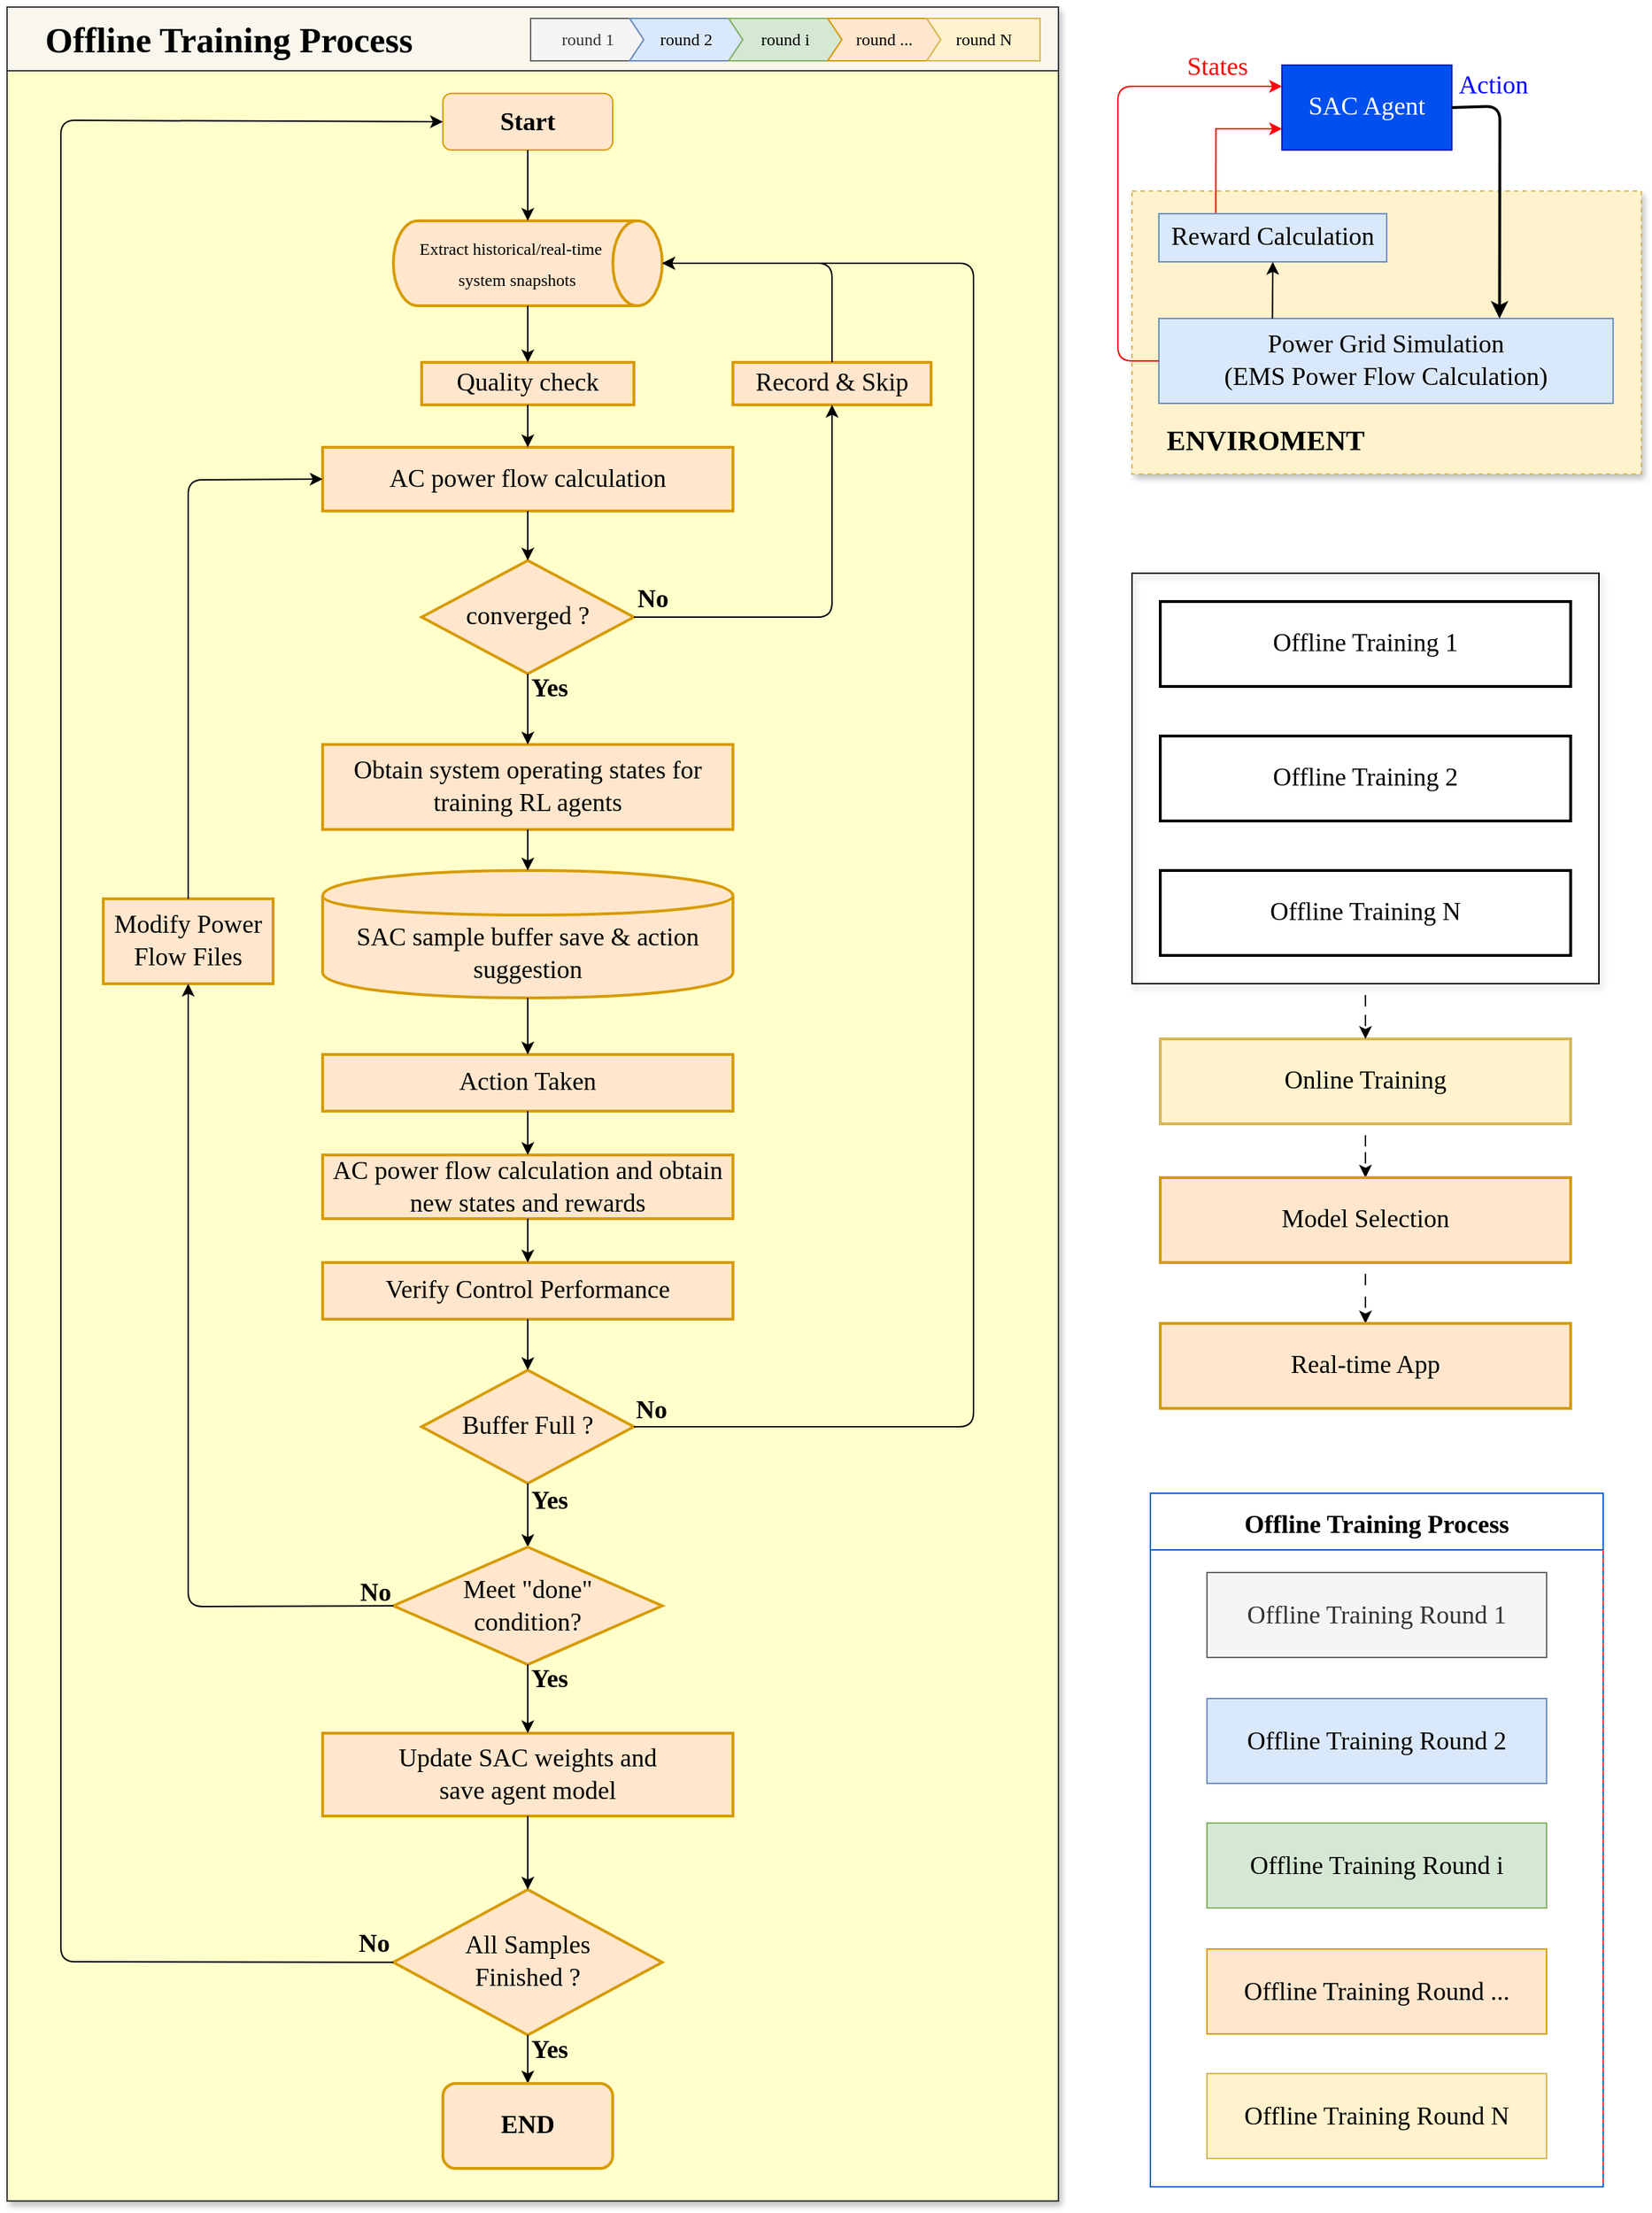 <mxfile version="15.1.3" type="device"><diagram id="C5RBs43oDa-KdzZeNtuy" name="Page-1"><mxGraphModel dx="3800" dy="2184" grid="1" gridSize="10" guides="1" tooltips="1" connect="1" arrows="1" fold="1" page="1" pageScale="1" pageWidth="1169" pageHeight="1654" math="1" shadow="0"><root><mxCell id="WIyWlLk6GJQsqaUBKTNV-0"/><mxCell id="2pAUK-kXgOUG6nkzIGBS-62" value="Process" style="" parent="WIyWlLk6GJQsqaUBKTNV-0"/><mxCell id="kgkXOr0rgt1aykkzzC6N-0" value="&lt;font face=&quot;Computer Modern&quot;&gt;Offline Training 1&lt;/font&gt;" style="whiteSpace=wrap;html=1;fontFamily=Courier New;fontSize=18;strokeWidth=2;" parent="2pAUK-kXgOUG6nkzIGBS-62" vertex="1"><mxGeometry x="822" y="440" width="290" height="60" as="geometry"/></mxCell><mxCell id="kgkXOr0rgt1aykkzzC6N-1" value="&lt;span style=&quot;font-family: &amp;#34;computer modern&amp;#34;&quot;&gt;Offline Training 2&lt;/span&gt;" style="whiteSpace=wrap;html=1;fontFamily=Courier New;fontSize=18;strokeWidth=2;" parent="2pAUK-kXgOUG6nkzIGBS-62" vertex="1"><mxGeometry x="822" y="535" width="290" height="60" as="geometry"/></mxCell><mxCell id="kgkXOr0rgt1aykkzzC6N-2" value="&lt;span style=&quot;font-family: &amp;#34;computer modern&amp;#34;&quot;&gt;Offline Training N&lt;/span&gt;" style="whiteSpace=wrap;html=1;fontFamily=Courier New;fontSize=18;strokeWidth=2;" parent="2pAUK-kXgOUG6nkzIGBS-62" vertex="1"><mxGeometry x="822" y="630" width="290" height="60" as="geometry"/></mxCell><mxCell id="kgkXOr0rgt1aykkzzC6N-9" value="" style="edgeStyle=orthogonalEdgeStyle;rounded=0;orthogonalLoop=1;jettySize=auto;html=1;flowAnimation=1;" parent="2pAUK-kXgOUG6nkzIGBS-62" source="kgkXOr0rgt1aykkzzC6N-3" target="kgkXOr0rgt1aykkzzC6N-4" edge="1"><mxGeometry relative="1" as="geometry"/></mxCell><mxCell id="kgkXOr0rgt1aykkzzC6N-3" value="&lt;span style=&quot;font-family: &amp;#34;computer modern&amp;#34;&quot;&gt;Online Training&lt;/span&gt;" style="whiteSpace=wrap;html=1;fontFamily=Courier New;fontSize=18;strokeColor=#d6b656;strokeWidth=2;fillColor=#fff2cc;" parent="2pAUK-kXgOUG6nkzIGBS-62" vertex="1"><mxGeometry x="822" y="749" width="290" height="60" as="geometry"/></mxCell><mxCell id="kgkXOr0rgt1aykkzzC6N-10" value="" style="edgeStyle=orthogonalEdgeStyle;rounded=0;orthogonalLoop=1;jettySize=auto;html=1;flowAnimation=1;" parent="2pAUK-kXgOUG6nkzIGBS-62" source="kgkXOr0rgt1aykkzzC6N-4" target="kgkXOr0rgt1aykkzzC6N-5" edge="1"><mxGeometry relative="1" as="geometry"/></mxCell><mxCell id="kgkXOr0rgt1aykkzzC6N-4" value="&lt;span style=&quot;font-family: &amp;#34;computer modern&amp;#34;&quot;&gt;Model Selection&lt;/span&gt;" style="whiteSpace=wrap;html=1;fontFamily=Courier New;fontSize=18;strokeColor=#d79b00;strokeWidth=2;fillColor=#ffe6cc;" parent="2pAUK-kXgOUG6nkzIGBS-62" vertex="1"><mxGeometry x="822" y="847" width="290" height="60" as="geometry"/></mxCell><mxCell id="kgkXOr0rgt1aykkzzC6N-5" value="&lt;span style=&quot;font-family: &amp;#34;computer modern&amp;#34;&quot;&gt;Real-time App&lt;/span&gt;" style="whiteSpace=wrap;html=1;fontFamily=Courier New;fontSize=18;strokeColor=#d79b00;strokeWidth=2;fillColor=#ffe6cc;" parent="2pAUK-kXgOUG6nkzIGBS-62" vertex="1"><mxGeometry x="822" y="950" width="290" height="60" as="geometry"/></mxCell><mxCell id="kgkXOr0rgt1aykkzzC6N-8" value="" style="edgeStyle=orthogonalEdgeStyle;rounded=0;orthogonalLoop=1;jettySize=auto;html=1;flowAnimation=1;" parent="2pAUK-kXgOUG6nkzIGBS-62" source="kgkXOr0rgt1aykkzzC6N-6" target="kgkXOr0rgt1aykkzzC6N-3" edge="1"><mxGeometry relative="1" as="geometry"/></mxCell><mxCell id="kgkXOr0rgt1aykkzzC6N-6" value="" style="rounded=0;whiteSpace=wrap;html=1;fillColor=none;shadow=1;glass=0;sketch=0;backgroundOutline=0;comic=0;" parent="2pAUK-kXgOUG6nkzIGBS-62" vertex="1"><mxGeometry x="802" y="420" width="330" height="290" as="geometry"/></mxCell><object label="&lt;font face=&quot;Computer Modern&quot;&gt;round1&lt;/font&gt;" tags="round1" id="TdMDqvYHRK2aYBWi_Ouy-0"><mxCell style="html=1;shadow=0;dashed=0;align=center;verticalAlign=middle;shape=mxgraph.arrows2.arrow;dy=0;dx=10;notch=0;fillColor=#ffe6cc;strokeColor=#d79b00;" parent="2pAUK-kXgOUG6nkzIGBS-62" vertex="1"><mxGeometry x="440" y="28" width="90" height="30" as="geometry"/></mxCell></object><object label="&lt;font face=&quot;Computer Modern&quot;&gt;round2&lt;/font&gt;" tags="round2" id="TdMDqvYHRK2aYBWi_Ouy-1"><mxCell style="shape=step;perimeter=stepPerimeter;whiteSpace=wrap;html=1;fixedSize=1;size=10;fillColor=#fff2cc;strokeColor=#d6b656;" parent="2pAUK-kXgOUG6nkzIGBS-62" vertex="1"><mxGeometry x="510" y="28" width="80" height="30" as="geometry"/></mxCell></object><object label="&lt;font face=&quot;Computer Modern&quot;&gt;round3&lt;/font&gt;" tags="round3" id="TdMDqvYHRK2aYBWi_Ouy-2"><mxCell style="shape=step;perimeter=stepPerimeter;whiteSpace=wrap;html=1;fixedSize=1;size=10;fillColor=#f8cecc;strokeColor=#b85450;" parent="2pAUK-kXgOUG6nkzIGBS-62" vertex="1"><mxGeometry x="580" y="28" width="80" height="30" as="geometry"/></mxCell></object><object label="&lt;font face=&quot;Computer Modern&quot;&gt;round1&lt;/font&gt;" tags="round1" id="I9GwegNIjvE4J_pZsIRh-0"><mxCell style="html=1;shadow=0;dashed=0;align=center;verticalAlign=middle;shape=mxgraph.arrows2.arrow;dy=0;dx=10;notch=0;fillColor=#ffe6cc;strokeColor=#d79b00;" parent="2pAUK-kXgOUG6nkzIGBS-62" vertex="1"><mxGeometry x="440" y="448" width="90" height="30" as="geometry"/></mxCell></object><object label="&lt;font face=&quot;Computer Modern&quot;&gt;round2&lt;/font&gt;" tags="round2" id="I9GwegNIjvE4J_pZsIRh-1"><mxCell style="shape=step;perimeter=stepPerimeter;whiteSpace=wrap;html=1;fixedSize=1;size=10;fillColor=#fff2cc;strokeColor=#d6b656;" parent="2pAUK-kXgOUG6nkzIGBS-62" vertex="1"><mxGeometry x="510" y="448" width="80" height="30" as="geometry"/></mxCell></object><object label="&lt;font face=&quot;Computer Modern&quot;&gt;round3&lt;/font&gt;" tags="round3" id="I9GwegNIjvE4J_pZsIRh-2"><mxCell style="shape=step;perimeter=stepPerimeter;whiteSpace=wrap;html=1;fixedSize=1;size=10;fillColor=#f8cecc;strokeColor=#b85450;" parent="2pAUK-kXgOUG6nkzIGBS-62" vertex="1"><mxGeometry x="580" y="448" width="80" height="30" as="geometry"/></mxCell></object><mxCell id="WIyWlLk6GJQsqaUBKTNV-1" parent="WIyWlLk6GJQsqaUBKTNV-0"/><UserObject label="" link="data:action/json,{&quot;actions&quot;:[{&quot;toggleStyle&quot;:{&quot;tags&quot;:[&quot;flowing&quot;],&quot;key&quot;:&quot;flowAnimation&quot;}}]}" id="2pAUK-kXgOUG6nkzIGBS-90"><mxCell style="rounded=0;whiteSpace=wrap;html=1;shadow=1;glass=0;labelBackgroundColor=none;sketch=0;fontFamily=Courier New;fontSize=18;strokeWidth=1;fillColor=#fff2cc;dashed=1;strokeColor=#d6b656;" parent="WIyWlLk6GJQsqaUBKTNV-1" vertex="1"><mxGeometry x="802" y="150" width="360" height="200" as="geometry"/></mxCell></UserObject><object label="" tags="flowing" id="2pAUK-kXgOUG6nkzIGBS-72"><mxCell style="edgeStyle=orthogonalEdgeStyle;rounded=0;orthogonalLoop=1;jettySize=auto;html=1;fontFamily=Courier New;fontSize=18;exitX=0.25;exitY=0;exitDx=0;exitDy=0;entryX=0;entryY=0.75;entryDx=0;entryDy=0;strokeColor=#FF0000;flowAnimation=0;" parent="WIyWlLk6GJQsqaUBKTNV-1" source="2pAUK-kXgOUG6nkzIGBS-71" target="2pAUK-kXgOUG6nkzIGBS-70" edge="1"><mxGeometry relative="1" as="geometry"/></mxCell></object><mxCell id="2pAUK-kXgOUG6nkzIGBS-70" value="&lt;font face=&quot;Computer Modern&quot;&gt;SAC Agent&lt;/font&gt;" style="rounded=0;whiteSpace=wrap;html=1;shadow=0;glass=0;labelBackgroundColor=none;sketch=0;fontFamily=Courier New;fontSize=18;strokeWidth=1;fillColor=#0050ef;strokeColor=#001DBC;fontColor=#ffffff;" parent="WIyWlLk6GJQsqaUBKTNV-1" vertex="1"><mxGeometry x="908" y="61" width="120" height="60" as="geometry"/></mxCell><mxCell id="2pAUK-kXgOUG6nkzIGBS-71" value="&lt;font face=&quot;Computer Modern&quot;&gt;Reward Calculation&lt;/font&gt;" style="whiteSpace=wrap;html=1;rounded=0;shadow=0;fontFamily=Courier New;fontSize=18;strokeWidth=1;fillColor=#dae8fc;glass=0;sketch=0;strokeColor=#6c8ebf;" parent="WIyWlLk6GJQsqaUBKTNV-1" vertex="1"><mxGeometry x="821" y="166" width="161" height="34" as="geometry"/></mxCell><mxCell id="2pAUK-kXgOUG6nkzIGBS-73" value="&lt;font face=&quot;Computer Modern&quot;&gt;Power Grid Simulation&lt;br&gt;(EMS Power Flow Calculation)&lt;/font&gt;" style="whiteSpace=wrap;html=1;rounded=0;shadow=0;fontFamily=Courier New;fontSize=18;strokeWidth=1;fillColor=#dae8fc;glass=0;sketch=0;strokeColor=#6c8ebf;" parent="WIyWlLk6GJQsqaUBKTNV-1" vertex="1"><mxGeometry x="821" y="240" width="321" height="60" as="geometry"/></mxCell><object label="" tags="flowing" id="2pAUK-kXgOUG6nkzIGBS-75"><mxCell style="endArrow=classic;html=1;fontFamily=Courier New;fontSize=18;entryX=0.75;entryY=0;entryDx=0;entryDy=0;exitX=1;exitY=0.5;exitDx=0;exitDy=0;flowAnimation=0;strokeWidth=2;" parent="WIyWlLk6GJQsqaUBKTNV-1" source="2pAUK-kXgOUG6nkzIGBS-70" target="2pAUK-kXgOUG6nkzIGBS-73" edge="1"><mxGeometry relative="1" as="geometry"><mxPoint x="1075" y="91" as="sourcePoint"/><mxPoint x="895" y="240" as="targetPoint"/><Array as="points"><mxPoint x="1062" y="90"/></Array></mxGeometry></mxCell></object><mxCell id="2pAUK-kXgOUG6nkzIGBS-76" value="&lt;font face=&quot;Computer Modern&quot; style=&quot;font-size: 18px&quot;&gt;Action&lt;/font&gt;" style="edgeLabel;resizable=0;html=1;align=center;verticalAlign=middle;labelBackgroundColor=none;fontColor=#0000FF;" parent="2pAUK-kXgOUG6nkzIGBS-75" connectable="0" vertex="1"><mxGeometry relative="1" as="geometry"><mxPoint x="-5" y="-73" as="offset"/></mxGeometry></mxCell><object label="" tags="flowing" id="2pAUK-kXgOUG6nkzIGBS-79"><mxCell style="endArrow=classic;html=1;fontFamily=Courier New;fontSize=18;exitX=0;exitY=0.5;exitDx=0;exitDy=0;entryX=0;entryY=0.25;entryDx=0;entryDy=0;strokeColor=#FF0000;flowAnimation=0;" parent="WIyWlLk6GJQsqaUBKTNV-1" source="2pAUK-kXgOUG6nkzIGBS-73" target="2pAUK-kXgOUG6nkzIGBS-70" edge="1"><mxGeometry relative="1" as="geometry"><mxPoint x="832" y="380" as="sourcePoint"/><mxPoint x="902" y="80" as="targetPoint"/><Array as="points"><mxPoint x="792" y="270"/><mxPoint x="792" y="76"/></Array></mxGeometry></mxCell></object><mxCell id="2pAUK-kXgOUG6nkzIGBS-80" value="&lt;font face=&quot;Computer Modern&quot; style=&quot;font-size: 18px&quot;&gt;States&lt;/font&gt;" style="edgeLabel;resizable=0;html=1;align=center;verticalAlign=middle;labelBackgroundColor=none;fontColor=#FF0000;" parent="2pAUK-kXgOUG6nkzIGBS-79" connectable="0" vertex="1"><mxGeometry relative="1" as="geometry"><mxPoint x="70" y="-68" as="offset"/></mxGeometry></mxCell><object label="" tags="flowing" id="2pAUK-kXgOUG6nkzIGBS-82"><mxCell style="endArrow=classic;html=1;fontFamily=Courier New;fontSize=18;exitX=0.25;exitY=0;exitDx=0;exitDy=0;entryX=0.5;entryY=1;entryDx=0;entryDy=0;flowAnimation=0;" parent="WIyWlLk6GJQsqaUBKTNV-1" source="2pAUK-kXgOUG6nkzIGBS-73" target="2pAUK-kXgOUG6nkzIGBS-71" edge="1"><mxGeometry width="50" height="50" relative="1" as="geometry"><mxPoint x="842" y="380" as="sourcePoint"/><mxPoint x="892" y="330" as="targetPoint"/></mxGeometry></mxCell></object><mxCell id="2pAUK-kXgOUG6nkzIGBS-91" value="&lt;font face=&quot;Computer Modern&quot; style=&quot;font-size: 20px&quot;&gt;ENVIROMENT&lt;/font&gt;" style="text;strokeColor=none;fillColor=none;html=1;fontSize=24;fontStyle=1;verticalAlign=middle;align=center;rounded=0;shadow=0;glass=0;dashed=1;labelBackgroundColor=none;sketch=0;fontFamily=Courier New;" parent="WIyWlLk6GJQsqaUBKTNV-1" vertex="1"><mxGeometry x="821" y="307" width="150" height="40" as="geometry"/></mxCell><mxCell id="QoNnt6l3PnDF8hS7R8sR-2" value="Offline Training" parent="WIyWlLk6GJQsqaUBKTNV-0"/><mxCell id="pSmjTlylOMCbhEAtBYR1-0" value="    Offline Training Process" style="swimlane;align=left;fontFamily=Georgia;startSize=45;fontSize=25;labelBorderColor=none;labelBackgroundColor=none;fontStyle=1;swimlaneFillColor=#FFFFCC;fillColor=#f9f7ed;whiteSpace=wrap;strokeColor=#36393d;rounded=0;shadow=1;" parent="QoNnt6l3PnDF8hS7R8sR-2" vertex="1"><mxGeometry x="7" y="20" width="743" height="1550" as="geometry"><mxRectangle x="30" y="20" width="360" height="40" as="alternateBounds"/></mxGeometry></mxCell><mxCell id="pSmjTlylOMCbhEAtBYR1-1" value="" style="group" parent="pSmjTlylOMCbhEAtBYR1-0" vertex="1" connectable="0"><mxGeometry x="38" y="61" width="645" height="1466" as="geometry"/></mxCell><mxCell id="WIyWlLk6GJQsqaUBKTNV-3" value="Start" style="rounded=1;whiteSpace=wrap;html=1;fontSize=18;glass=0;strokeWidth=1;shadow=0;fillColor=#ffe6cc;strokeColor=#d79b00;fontFamily=Computer Modern;fontStyle=1" parent="pSmjTlylOMCbhEAtBYR1-1" vertex="1"><mxGeometry x="270" width="120" height="40" as="geometry"/></mxCell><mxCell id="n3wAIQcMKOrsIC9VuEUJ-14" value="&lt;font face=&quot;Computer Modern&quot;&gt;Quality check&lt;/font&gt;" style="whiteSpace=wrap;html=1;fontFamily=Courier New;fontSize=18;strokeWidth=2;fillColor=#ffe6cc;strokeColor=#d79b00;" parent="pSmjTlylOMCbhEAtBYR1-1" vertex="1"><mxGeometry x="255" y="190" width="150" height="30" as="geometry"/></mxCell><mxCell id="n3wAIQcMKOrsIC9VuEUJ-9" value="&lt;p style=&quot;line-height: 120%&quot;&gt;&lt;/p&gt;&lt;div&gt;&lt;span style=&quot;font-size: 12px ; font-family: &amp;#34;computer modern&amp;#34; ; line-height: 100%&quot;&gt;Extract historical/real-time&amp;nbsp; &amp;nbsp; &amp;nbsp; &amp;nbsp;&amp;nbsp;&lt;/span&gt;&lt;/div&gt;&lt;div&gt;&lt;span style=&quot;font-size: 12px ; font-family: &amp;#34;computer modern&amp;#34; ; line-height: 100%&quot;&gt;&amp;nbsp;system snapshots&amp;nbsp; &amp;nbsp; &amp;nbsp;&amp;nbsp;&lt;/span&gt;&lt;/div&gt;&lt;p&gt;&lt;/p&gt;" style="strokeWidth=2;html=1;shape=mxgraph.flowchart.direct_data;whiteSpace=wrap;fontFamily=Courier New;fontSize=18;align=center;labelBackgroundColor=none;labelBorderColor=none;flipV=0;flipH=1;direction=west;fillColor=#ffe6cc;strokeColor=#d79b00;" parent="pSmjTlylOMCbhEAtBYR1-1" vertex="1"><mxGeometry x="235" y="90" width="190" height="60" as="geometry"/></mxCell><mxCell id="2pAUK-kXgOUG6nkzIGBS-68" style="edgeStyle=orthogonalEdgeStyle;rounded=0;orthogonalLoop=1;jettySize=auto;html=1;fontFamily=Courier New;fontSize=18;" parent="pSmjTlylOMCbhEAtBYR1-1" source="WIyWlLk6GJQsqaUBKTNV-3" target="n3wAIQcMKOrsIC9VuEUJ-9" edge="1"><mxGeometry relative="1" as="geometry"/></mxCell><mxCell id="n3wAIQcMKOrsIC9VuEUJ-15" value="" style="edgeStyle=orthogonalEdgeStyle;rounded=0;orthogonalLoop=1;jettySize=auto;html=1;fontFamily=Courier New;fontSize=18;" parent="pSmjTlylOMCbhEAtBYR1-1" source="n3wAIQcMKOrsIC9VuEUJ-9" target="n3wAIQcMKOrsIC9VuEUJ-14" edge="1"><mxGeometry relative="1" as="geometry"/></mxCell><mxCell id="n3wAIQcMKOrsIC9VuEUJ-16" value="&lt;font face=&quot;Computer Modern&quot;&gt;AC power flow calculation&lt;/font&gt;" style="whiteSpace=wrap;html=1;fontFamily=Courier New;fontSize=18;strokeWidth=2;fillColor=#ffe6cc;strokeColor=#d79b00;" parent="pSmjTlylOMCbhEAtBYR1-1" vertex="1"><mxGeometry x="185" y="250" width="290" height="45" as="geometry"/></mxCell><mxCell id="n3wAIQcMKOrsIC9VuEUJ-17" value="" style="edgeStyle=orthogonalEdgeStyle;rounded=0;orthogonalLoop=1;jettySize=auto;html=1;fontFamily=Courier New;fontSize=18;" parent="pSmjTlylOMCbhEAtBYR1-1" source="n3wAIQcMKOrsIC9VuEUJ-14" target="n3wAIQcMKOrsIC9VuEUJ-16" edge="1"><mxGeometry relative="1" as="geometry"/></mxCell><mxCell id="n3wAIQcMKOrsIC9VuEUJ-18" value="&lt;font face=&quot;Computer Modern&quot;&gt;converged&amp;nbsp;&lt;/font&gt;&lt;font face=&quot;Times New Roman&quot;&gt;?&lt;/font&gt;" style="rhombus;whiteSpace=wrap;html=1;fontFamily=Courier New;fontSize=18;strokeWidth=2;fillColor=#ffe6cc;strokeColor=#d79b00;autosize=0;comic=0;" parent="pSmjTlylOMCbhEAtBYR1-1" vertex="1"><mxGeometry x="255" y="330" width="150" height="80" as="geometry"/></mxCell><mxCell id="n3wAIQcMKOrsIC9VuEUJ-19" value="" style="edgeStyle=orthogonalEdgeStyle;rounded=0;orthogonalLoop=1;jettySize=auto;html=1;fontFamily=Courier New;fontSize=18;" parent="pSmjTlylOMCbhEAtBYR1-1" source="n3wAIQcMKOrsIC9VuEUJ-16" target="n3wAIQcMKOrsIC9VuEUJ-18" edge="1"><mxGeometry relative="1" as="geometry"/></mxCell><mxCell id="n3wAIQcMKOrsIC9VuEUJ-20" value="&lt;font face=&quot;Computer Modern&quot;&gt;Obtain system operating states for training RL agents&lt;/font&gt;" style="whiteSpace=wrap;html=1;fontFamily=Courier New;fontSize=18;strokeColor=#d79b00;strokeWidth=2;fillColor=#ffe6cc;" parent="pSmjTlylOMCbhEAtBYR1-1" vertex="1"><mxGeometry x="185" y="460" width="290" height="60" as="geometry"/></mxCell><mxCell id="n3wAIQcMKOrsIC9VuEUJ-23" value="&lt;font face=&quot;Computer Modern&quot;&gt;Record&amp;nbsp;&amp;amp;&amp;nbsp;Skip&lt;/font&gt;" style="whiteSpace=wrap;html=1;fontFamily=Courier New;fontSize=18;strokeColor=#d79b00;strokeWidth=2;fillColor=#ffe6cc;" parent="pSmjTlylOMCbhEAtBYR1-1" vertex="1"><mxGeometry x="475" y="190" width="140" height="30" as="geometry"/></mxCell><mxCell id="2pAUK-kXgOUG6nkzIGBS-5" value="" style="endArrow=classic;html=1;fontFamily=Courier New;fontSize=18;" parent="pSmjTlylOMCbhEAtBYR1-1" target="n3wAIQcMKOrsIC9VuEUJ-23" edge="1"><mxGeometry relative="1" as="geometry"><mxPoint x="405" y="370" as="sourcePoint"/><mxPoint x="553" y="243" as="targetPoint"/><Array as="points"><mxPoint x="545" y="370"/></Array></mxGeometry></mxCell><mxCell id="2pAUK-kXgOUG6nkzIGBS-6" value="No" style="edgeLabel;resizable=0;html=1;align=center;verticalAlign=middle;fontFamily=Computer Modern;fontSize=18;fontStyle=1;labelBackgroundColor=none;" parent="2pAUK-kXgOUG6nkzIGBS-5" connectable="0" vertex="1"><mxGeometry relative="1" as="geometry"><mxPoint x="-127" y="-8" as="offset"/></mxGeometry></mxCell><mxCell id="2pAUK-kXgOUG6nkzIGBS-7" value="" style="endArrow=classic;html=1;fontFamily=Computer Modern;fontSize=18;exitX=0.5;exitY=1;exitDx=0;exitDy=0;entryX=0.5;entryY=0;entryDx=0;entryDy=0;" parent="pSmjTlylOMCbhEAtBYR1-1" source="n3wAIQcMKOrsIC9VuEUJ-18" target="n3wAIQcMKOrsIC9VuEUJ-20" edge="1"><mxGeometry relative="1" as="geometry"><mxPoint x="345" y="410" as="sourcePoint"/><mxPoint x="445" y="410" as="targetPoint"/></mxGeometry></mxCell><mxCell id="2pAUK-kXgOUG6nkzIGBS-8" value="&lt;font face=&quot;Computer Modern&quot; style=&quot;font-size: 18px&quot;&gt;Yes&lt;/font&gt;" style="edgeLabel;resizable=0;html=1;align=center;verticalAlign=middle;fontStyle=1;labelBackgroundColor=none;" parent="2pAUK-kXgOUG6nkzIGBS-7" connectable="0" vertex="1"><mxGeometry relative="1" as="geometry"><mxPoint x="15" y="-15" as="offset"/></mxGeometry></mxCell><mxCell id="2pAUK-kXgOUG6nkzIGBS-10" value="" style="endArrow=classic;html=1;fontFamily=Computer Modern;fontSize=11;exitX=0.5;exitY=0;exitDx=0;exitDy=0;" parent="pSmjTlylOMCbhEAtBYR1-1" source="n3wAIQcMKOrsIC9VuEUJ-23" target="n3wAIQcMKOrsIC9VuEUJ-9" edge="1"><mxGeometry width="50" height="50" relative="1" as="geometry"><mxPoint x="425" y="220" as="sourcePoint"/><mxPoint x="475" y="170" as="targetPoint"/><Array as="points"><mxPoint x="545" y="120"/></Array></mxGeometry></mxCell><mxCell id="2pAUK-kXgOUG6nkzIGBS-11" value="&lt;font face=&quot;Computer Modern&quot;&gt;SAC sample buffer save &amp;amp; action suggestion&lt;/font&gt;" style="shape=cylinder;whiteSpace=wrap;html=1;boundedLbl=1;backgroundOutline=1;fontFamily=Courier New;fontSize=18;strokeColor=#d79b00;strokeWidth=2;fillColor=#ffe6cc;" parent="pSmjTlylOMCbhEAtBYR1-1" vertex="1"><mxGeometry x="185" y="549" width="290" height="90" as="geometry"/></mxCell><mxCell id="2pAUK-kXgOUG6nkzIGBS-12" value="" style="edgeStyle=orthogonalEdgeStyle;rounded=0;orthogonalLoop=1;jettySize=auto;html=1;fontFamily=Computer Modern;fontSize=11;" parent="pSmjTlylOMCbhEAtBYR1-1" source="n3wAIQcMKOrsIC9VuEUJ-20" target="2pAUK-kXgOUG6nkzIGBS-11" edge="1"><mxGeometry relative="1" as="geometry"/></mxCell><mxCell id="2pAUK-kXgOUG6nkzIGBS-13" value="&lt;font face=&quot;Computer Modern&quot;&gt;Action Taken&lt;/font&gt;" style="whiteSpace=wrap;html=1;fontFamily=Courier New;fontSize=18;strokeColor=#d79b00;strokeWidth=2;fillColor=#ffe6cc;" parent="pSmjTlylOMCbhEAtBYR1-1" vertex="1"><mxGeometry x="185" y="679" width="290" height="40" as="geometry"/></mxCell><mxCell id="2pAUK-kXgOUG6nkzIGBS-14" value="" style="edgeStyle=orthogonalEdgeStyle;rounded=0;orthogonalLoop=1;jettySize=auto;html=1;fontFamily=Computer Modern;fontSize=11;" parent="pSmjTlylOMCbhEAtBYR1-1" source="2pAUK-kXgOUG6nkzIGBS-11" target="2pAUK-kXgOUG6nkzIGBS-13" edge="1"><mxGeometry relative="1" as="geometry"/></mxCell><mxCell id="2pAUK-kXgOUG6nkzIGBS-15" value="&lt;font face=&quot;Computer Modern&quot;&gt;AC power flow calculation and obtain new states and rewards&lt;/font&gt;" style="whiteSpace=wrap;html=1;fontFamily=Courier New;fontSize=18;strokeColor=#d79b00;strokeWidth=2;fillColor=#ffe6cc;" parent="pSmjTlylOMCbhEAtBYR1-1" vertex="1"><mxGeometry x="185" y="750" width="290" height="45" as="geometry"/></mxCell><mxCell id="2pAUK-kXgOUG6nkzIGBS-16" value="" style="edgeStyle=orthogonalEdgeStyle;rounded=0;orthogonalLoop=1;jettySize=auto;html=1;fontFamily=Courier New;fontSize=18;" parent="pSmjTlylOMCbhEAtBYR1-1" source="2pAUK-kXgOUG6nkzIGBS-13" target="2pAUK-kXgOUG6nkzIGBS-15" edge="1"><mxGeometry relative="1" as="geometry"/></mxCell><mxCell id="2pAUK-kXgOUG6nkzIGBS-19" value="&lt;font face=&quot;Computer Modern&quot;&gt;Verify Control Performance&lt;/font&gt;" style="whiteSpace=wrap;html=1;fontFamily=Courier New;fontSize=18;strokeColor=#d79b00;strokeWidth=2;fillColor=#ffe6cc;" parent="pSmjTlylOMCbhEAtBYR1-1" vertex="1"><mxGeometry x="185" y="826" width="290" height="40" as="geometry"/></mxCell><mxCell id="2pAUK-kXgOUG6nkzIGBS-20" value="" style="edgeStyle=orthogonalEdgeStyle;rounded=0;orthogonalLoop=1;jettySize=auto;html=1;fontFamily=Courier New;fontSize=18;" parent="pSmjTlylOMCbhEAtBYR1-1" source="2pAUK-kXgOUG6nkzIGBS-15" target="2pAUK-kXgOUG6nkzIGBS-19" edge="1"><mxGeometry relative="1" as="geometry"/></mxCell><mxCell id="2pAUK-kXgOUG6nkzIGBS-21" value="&lt;font face=&quot;Computer Modern&quot;&gt;Buffer Full &lt;/font&gt;&lt;font face=&quot;Times New Roman&quot;&gt;?&lt;/font&gt;" style="rhombus;whiteSpace=wrap;html=1;fontFamily=Courier New;fontSize=18;strokeWidth=2;fillColor=#ffe6cc;strokeColor=#d79b00;autosize=0;comic=0;" parent="pSmjTlylOMCbhEAtBYR1-1" vertex="1"><mxGeometry x="255" y="902" width="150" height="80" as="geometry"/></mxCell><mxCell id="2pAUK-kXgOUG6nkzIGBS-26" style="edgeStyle=orthogonalEdgeStyle;rounded=0;orthogonalLoop=1;jettySize=auto;html=1;exitX=0.5;exitY=1;exitDx=0;exitDy=0;entryX=0.5;entryY=0;entryDx=0;entryDy=0;fontFamily=Courier New;fontSize=18;" parent="pSmjTlylOMCbhEAtBYR1-1" source="2pAUK-kXgOUG6nkzIGBS-19" target="2pAUK-kXgOUG6nkzIGBS-21" edge="1"><mxGeometry relative="1" as="geometry"/></mxCell><mxCell id="2pAUK-kXgOUG6nkzIGBS-22" value="" style="endArrow=classic;html=1;fontFamily=Courier New;fontSize=18;exitX=1;exitY=0.5;exitDx=0;exitDy=0;" parent="pSmjTlylOMCbhEAtBYR1-1" source="2pAUK-kXgOUG6nkzIGBS-21" edge="1"><mxGeometry relative="1" as="geometry"><mxPoint x="425" y="930" as="sourcePoint"/><mxPoint x="425" y="120" as="targetPoint"/><Array as="points"><mxPoint x="645" y="942"/><mxPoint x="645" y="120"/></Array></mxGeometry></mxCell><mxCell id="2pAUK-kXgOUG6nkzIGBS-23" value="No" style="edgeLabel;resizable=0;html=1;align=center;verticalAlign=middle;fontFamily=Computer Modern;fontSize=18;fontStyle=1;labelBackgroundColor=none;" parent="2pAUK-kXgOUG6nkzIGBS-22" connectable="0" vertex="1"><mxGeometry relative="1" as="geometry"><mxPoint x="-228" y="389" as="offset"/></mxGeometry></mxCell><mxCell id="2pAUK-kXgOUG6nkzIGBS-24" value="" style="endArrow=classic;html=1;fontFamily=Computer Modern;fontSize=18;exitX=0.5;exitY=1;exitDx=0;exitDy=0;entryX=0.5;entryY=0;entryDx=0;entryDy=0;" parent="pSmjTlylOMCbhEAtBYR1-1" source="2pAUK-kXgOUG6nkzIGBS-21" target="2pAUK-kXgOUG6nkzIGBS-36" edge="1"><mxGeometry relative="1" as="geometry"><mxPoint x="345" y="1020" as="sourcePoint"/><mxPoint x="330" y="1020" as="targetPoint"/></mxGeometry></mxCell><mxCell id="2pAUK-kXgOUG6nkzIGBS-25" value="&lt;font face=&quot;Computer Modern&quot; style=&quot;font-size: 18px&quot;&gt;Yes&lt;/font&gt;" style="edgeLabel;resizable=0;html=1;align=center;verticalAlign=middle;fontStyle=1;labelBackgroundColor=none;" parent="2pAUK-kXgOUG6nkzIGBS-24" connectable="0" vertex="1"><mxGeometry relative="1" as="geometry"><mxPoint x="15" y="-11" as="offset"/></mxGeometry></mxCell><mxCell id="2pAUK-kXgOUG6nkzIGBS-36" value="&lt;font face=&quot;Computer Modern&quot;&gt;Meet &quot;done&quot;&lt;br&gt;condition&lt;/font&gt;&lt;font face=&quot;Times New Roman&quot;&gt;?&lt;/font&gt;" style="rhombus;whiteSpace=wrap;html=1;fontFamily=Courier New;fontSize=18;strokeWidth=2;fillColor=#ffe6cc;strokeColor=#d79b00;autosize=0;comic=0;" parent="pSmjTlylOMCbhEAtBYR1-1" vertex="1"><mxGeometry x="235" y="1027" width="190" height="83" as="geometry"/></mxCell><mxCell id="2pAUK-kXgOUG6nkzIGBS-38" value="&lt;font face=&quot;Computer Modern&quot;&gt;Update SAC weights and &lt;br&gt;save agent model&lt;/font&gt;" style="whiteSpace=wrap;html=1;fontFamily=Courier New;fontSize=18;strokeColor=#d79b00;strokeWidth=2;fillColor=#ffe6cc;comic=0;" parent="pSmjTlylOMCbhEAtBYR1-1" vertex="1"><mxGeometry x="185" y="1158.5" width="290" height="58.5" as="geometry"/></mxCell><mxCell id="2pAUK-kXgOUG6nkzIGBS-40" value="" style="endArrow=classic;html=1;fontFamily=Courier New;fontSize=18;exitX=0.5;exitY=1;exitDx=0;exitDy=0;entryX=0.5;entryY=0;entryDx=0;entryDy=0;" parent="pSmjTlylOMCbhEAtBYR1-1" source="2pAUK-kXgOUG6nkzIGBS-36" target="2pAUK-kXgOUG6nkzIGBS-38" edge="1"><mxGeometry relative="1" as="geometry"><mxPoint x="335" y="1320" as="sourcePoint"/><mxPoint x="435" y="1320" as="targetPoint"/></mxGeometry></mxCell><mxCell id="2pAUK-kXgOUG6nkzIGBS-41" value="&lt;font face=&quot;Computer Modern&quot; style=&quot;font-size: 18px&quot;&gt;Yes&lt;/font&gt;" style="edgeLabel;resizable=0;html=1;align=center;verticalAlign=middle;labelBackgroundColor=none;fontStyle=1" parent="2pAUK-kXgOUG6nkzIGBS-40" connectable="0" vertex="1"><mxGeometry relative="1" as="geometry"><mxPoint x="15" y="-15" as="offset"/></mxGeometry></mxCell><mxCell id="2pAUK-kXgOUG6nkzIGBS-42" value="&lt;font face=&quot;Computer Modern&quot;&gt;Modify Power Flow Files&lt;/font&gt;" style="rounded=0;whiteSpace=wrap;html=1;labelBackgroundColor=none;fontFamily=Courier New;fontSize=18;strokeColor=#d79b00;strokeWidth=2;fillColor=#ffe6cc;" parent="pSmjTlylOMCbhEAtBYR1-1" vertex="1"><mxGeometry x="30" y="569" width="120" height="60" as="geometry"/></mxCell><mxCell id="2pAUK-kXgOUG6nkzIGBS-43" value="" style="endArrow=classic;html=1;fontFamily=Courier New;fontSize=18;exitX=0.5;exitY=0;exitDx=0;exitDy=0;entryX=0;entryY=0.5;entryDx=0;entryDy=0;" parent="pSmjTlylOMCbhEAtBYR1-1" source="2pAUK-kXgOUG6nkzIGBS-42" target="n3wAIQcMKOrsIC9VuEUJ-16" edge="1"><mxGeometry width="50" height="50" relative="1" as="geometry"><mxPoint x="60" y="569" as="sourcePoint"/><mxPoint x="260" y="309" as="targetPoint"/><Array as="points"><mxPoint x="90" y="273"/></Array></mxGeometry></mxCell><mxCell id="2pAUK-kXgOUG6nkzIGBS-46" value="" style="endArrow=classic;html=1;fontFamily=Courier New;fontSize=18;entryX=0.5;entryY=1;entryDx=0;entryDy=0;exitX=0;exitY=0.5;exitDx=0;exitDy=0;" parent="pSmjTlylOMCbhEAtBYR1-1" source="2pAUK-kXgOUG6nkzIGBS-36" target="2pAUK-kXgOUG6nkzIGBS-42" edge="1"><mxGeometry relative="1" as="geometry"><mxPoint x="20" y="959" as="sourcePoint"/><mxPoint x="120" y="959" as="targetPoint"/><Array as="points"><mxPoint x="90" y="1069"/></Array></mxGeometry></mxCell><mxCell id="2pAUK-kXgOUG6nkzIGBS-47" value="&lt;font face=&quot;Computer Modern&quot; style=&quot;font-size: 18px&quot;&gt;&lt;b&gt;No&lt;/b&gt;&lt;/font&gt;" style="edgeLabel;resizable=0;html=1;align=center;verticalAlign=middle;labelBackgroundColor=none;" parent="2pAUK-kXgOUG6nkzIGBS-46" connectable="0" vertex="1"><mxGeometry relative="1" as="geometry"><mxPoint x="132" y="137" as="offset"/></mxGeometry></mxCell><mxCell id="2pAUK-kXgOUG6nkzIGBS-48" value="&lt;font face=&quot;Computer Modern&quot;&gt;All Samples &lt;br&gt;Finished &lt;/font&gt;&lt;font face=&quot;Times New Roman&quot;&gt;?&lt;/font&gt;" style="rhombus;whiteSpace=wrap;html=1;fontFamily=Courier New;fontSize=18;strokeColor=#d79b00;strokeWidth=2;fillColor=#ffe6cc;comic=0;" parent="pSmjTlylOMCbhEAtBYR1-1" vertex="1"><mxGeometry x="235" y="1269" width="190" height="102.75" as="geometry"/></mxCell><mxCell id="2pAUK-kXgOUG6nkzIGBS-53" value="" style="endArrow=classic;html=1;fontFamily=Courier New;fontSize=18;exitX=0.5;exitY=1;exitDx=0;exitDy=0;entryX=0.5;entryY=0;entryDx=0;entryDy=0;" parent="pSmjTlylOMCbhEAtBYR1-1" source="2pAUK-kXgOUG6nkzIGBS-48" target="2pAUK-kXgOUG6nkzIGBS-55" edge="1"><mxGeometry relative="1" as="geometry"><mxPoint x="190" y="1259" as="sourcePoint"/><mxPoint x="330" y="1419.005" as="targetPoint"/></mxGeometry></mxCell><mxCell id="2pAUK-kXgOUG6nkzIGBS-54" value="&lt;font face=&quot;Computer Modern&quot; style=&quot;font-size: 18px&quot;&gt;&lt;b&gt;Yes&lt;/b&gt;&lt;/font&gt;" style="edgeLabel;resizable=0;html=1;align=center;verticalAlign=middle;labelBackgroundColor=none;" parent="2pAUK-kXgOUG6nkzIGBS-53" connectable="0" vertex="1"><mxGeometry relative="1" as="geometry"><mxPoint x="15" y="-7" as="offset"/></mxGeometry></mxCell><mxCell id="2pAUK-kXgOUG6nkzIGBS-55" value="&lt;font face=&quot;Computer Modern&quot;&gt;&lt;b&gt;END&lt;/b&gt;&lt;/font&gt;" style="rounded=1;whiteSpace=wrap;html=1;labelBackgroundColor=none;fontFamily=Courier New;fontSize=18;strokeColor=#d79b00;strokeWidth=2;fillColor=#ffe6cc;" parent="pSmjTlylOMCbhEAtBYR1-1" vertex="1"><mxGeometry x="270" y="1406" width="120" height="60" as="geometry"/></mxCell><mxCell id="2pAUK-kXgOUG6nkzIGBS-49" value="" style="edgeStyle=orthogonalEdgeStyle;rounded=0;orthogonalLoop=1;jettySize=auto;html=1;fontFamily=Courier New;fontSize=18;" parent="pSmjTlylOMCbhEAtBYR1-1" source="2pAUK-kXgOUG6nkzIGBS-38" target="2pAUK-kXgOUG6nkzIGBS-48" edge="1"><mxGeometry relative="1" as="geometry"/></mxCell><mxCell id="2pAUK-kXgOUG6nkzIGBS-56" value="" style="endArrow=classic;html=1;fontFamily=Courier New;fontSize=18;exitX=0;exitY=0.5;exitDx=0;exitDy=0;entryX=0;entryY=0.5;entryDx=0;entryDy=0;" parent="pSmjTlylOMCbhEAtBYR1-1" source="2pAUK-kXgOUG6nkzIGBS-48" target="WIyWlLk6GJQsqaUBKTNV-3" edge="1"><mxGeometry relative="1" as="geometry"><mxPoint x="190" y="1279" as="sourcePoint"/><mxPoint x="140" y="89" as="targetPoint"/><Array as="points"><mxPoint y="1320"/><mxPoint y="489"/><mxPoint y="19"/></Array></mxGeometry></mxCell><mxCell id="2pAUK-kXgOUG6nkzIGBS-57" value="&lt;font style=&quot;font-size: 18px&quot; face=&quot;Computer Modern&quot;&gt;&lt;b&gt;No&lt;/b&gt;&lt;/font&gt;" style="edgeLabel;resizable=0;html=1;align=center;verticalAlign=middle;labelBackgroundColor=none;" parent="2pAUK-kXgOUG6nkzIGBS-56" connectable="0" vertex="1"><mxGeometry relative="1" as="geometry"><mxPoint x="221" y="655" as="offset"/></mxGeometry></mxCell><object label="&lt;font face=&quot;Computer Modern&quot;&gt;round 1&lt;/font&gt;" tags="round1" id="6_28dOndXbY9e9JWD_e1-3"><mxCell style="html=1;shadow=0;dashed=0;align=center;verticalAlign=middle;shape=mxgraph.arrows2.arrow;dy=0;dx=10;notch=0;fillColor=#f5f5f5;strokeColor=#666666;fontColor=#333333;" vertex="1" parent="pSmjTlylOMCbhEAtBYR1-0"><mxGeometry x="370" y="8" width="80" height="30" as="geometry"/></mxCell></object><object label="&lt;font face=&quot;Computer Modern&quot;&gt;round 2&lt;/font&gt;" tags="round2" id="6_28dOndXbY9e9JWD_e1-4"><mxCell style="shape=step;perimeter=stepPerimeter;whiteSpace=wrap;html=1;fixedSize=1;size=10;fillColor=#dae8fc;strokeColor=#6c8ebf;" vertex="1" parent="pSmjTlylOMCbhEAtBYR1-0"><mxGeometry x="440" y="8" width="80" height="30" as="geometry"/></mxCell></object><object label="&lt;font face=&quot;Computer Modern&quot;&gt;round i&lt;/font&gt;" tags="roundi" id="6_28dOndXbY9e9JWD_e1-2"><mxCell style="shape=step;perimeter=stepPerimeter;whiteSpace=wrap;html=1;fixedSize=1;size=10;fillColor=#d5e8d4;strokeColor=#82b366;" vertex="1" parent="pSmjTlylOMCbhEAtBYR1-0"><mxGeometry x="510" y="8" width="80" height="30" as="geometry"/></mxCell></object><object label="&lt;font face=&quot;Computer Modern&quot;&gt;round ...&lt;/font&gt;" tags="round..." id="6_28dOndXbY9e9JWD_e1-1"><mxCell style="shape=step;perimeter=stepPerimeter;whiteSpace=wrap;html=1;fixedSize=1;size=10;fillColor=#ffe6cc;strokeColor=#d79b00;" vertex="1" parent="pSmjTlylOMCbhEAtBYR1-0"><mxGeometry x="580" y="8" width="80" height="30" as="geometry"/></mxCell></object><object label="&lt;font face=&quot;Computer Modern&quot;&gt;round N&lt;/font&gt;" tags="roundN" id="6_28dOndXbY9e9JWD_e1-17"><mxCell style="html=1;shadow=0;dashed=0;align=center;verticalAlign=middle;shape=mxgraph.arrows2.arrow;dy=0;dx=0;notch=9.87;fillColor=#fff2cc;strokeColor=#d6b656;" vertex="1" parent="pSmjTlylOMCbhEAtBYR1-0"><mxGeometry x="650" y="8" width="80" height="30" as="geometry"/></mxCell></object><object label="Offline Training Process" round="Offline Training Round" placeholders="1" link="data:action/json,{&quot;actions&quot;:[{&quot;show&quot;:{&quot;tags&quot;:[&quot;round1&quot;]}},{&quot;show&quot;:{&quot;tags&quot;:[&quot;round2&quot;]}},{&quot;show&quot;:{&quot;tags&quot;:[&quot;round3&quot;]}}]}" id="kgkXOr0rgt1aykkzzC6N-11"><mxCell style="swimlane;fillColor=none;separatorColor=#FF3333;noLabel=0;fixDash=0;autosize=1;container=1;metaEdit=0;backgroundOutline=0;movableLabel=1;treeFolding=0;startSize=40;align=center;fontFamily=Computer Modern;fontStyle=1;fontSize=18;strokeColor=#0066CC;" parent="QoNnt6l3PnDF8hS7R8sR-2" vertex="1"><mxGeometry x="815" y="1070" width="320" height="490" as="geometry"><mxRectangle x="800" y="1070" width="290" height="40" as="alternateBounds"/></mxGeometry></mxCell></object><object label="&lt;font face=&quot;Computer Modern&quot; style=&quot;font-size: 18px&quot;&gt;%round% 1&lt;/font&gt;" placeholders="1" link="data:action/json,{&quot;actions&quot;:[{&quot;show&quot;:{&quot;tags&quot;:[&quot;round1&quot;]}},{&quot;hide&quot;:{&quot;tags&quot;:[&quot;round2&quot;]}},{&quot;hide&quot;:{&quot;tags&quot;:[&quot;round3&quot;]}}]}" id="kgkXOr0rgt1aykkzzC6N-12"><mxCell style="rounded=0;whiteSpace=wrap;html=1;fillColor=#f5f5f5;strokeColor=#666666;fontColor=#333333;" parent="kgkXOr0rgt1aykkzzC6N-11" vertex="1"><mxGeometry x="40" y="56" width="240" height="60" as="geometry"/></mxCell></object><object label="&lt;font face=&quot;Computer Modern&quot; style=&quot;font-size: 18px&quot;&gt;%round% 2&lt;/font&gt;" placeholders="1" link="data:action/json,{&quot;actions&quot;:[{&quot;hide&quot;:{&quot;tags&quot;:[&quot;round1&quot;]}},{&quot;hide&quot;:{&quot;tags&quot;:[&quot;round3&quot;]}},{&quot;show&quot;:{&quot;tags&quot;:[&quot;round2&quot;]}}]}" id="kgkXOr0rgt1aykkzzC6N-13"><mxCell style="rounded=0;whiteSpace=wrap;html=1;fillColor=#dae8fc;strokeColor=#6c8ebf;" parent="kgkXOr0rgt1aykkzzC6N-11" vertex="1"><mxGeometry x="40" y="145" width="240" height="60" as="geometry"/></mxCell></object><object label="&lt;font face=&quot;Computer Modern&quot; style=&quot;font-size: 18px&quot;&gt;%round% i&lt;/font&gt;" placeholders="1" id="kgkXOr0rgt1aykkzzC6N-14"><mxCell style="rounded=0;whiteSpace=wrap;html=1;fillColor=#d5e8d4;strokeColor=#82b366;" parent="kgkXOr0rgt1aykkzzC6N-11" vertex="1"><mxGeometry x="40" y="233" width="240" height="60" as="geometry"/></mxCell></object><object label="&lt;font face=&quot;Computer Modern&quot; style=&quot;font-size: 18px&quot;&gt;%round% ...&lt;/font&gt;" placeholders="1" id="QoNnt6l3PnDF8hS7R8sR-0"><mxCell style="rounded=0;whiteSpace=wrap;html=1;fillColor=#ffe6cc;strokeColor=#d79b00;" parent="kgkXOr0rgt1aykkzzC6N-11" vertex="1"><mxGeometry x="40" y="322" width="240" height="60" as="geometry"/></mxCell></object><object label="&lt;font face=&quot;Computer Modern&quot; style=&quot;font-size: 18px&quot;&gt;%round% N&lt;/font&gt;" placeholders="1" id="QoNnt6l3PnDF8hS7R8sR-1"><mxCell style="rounded=0;whiteSpace=wrap;html=1;fillColor=#fff2cc;strokeColor=#d6b656;" parent="kgkXOr0rgt1aykkzzC6N-11" vertex="1"><mxGeometry x="40" y="410" width="240" height="60" as="geometry"/></mxCell></object></root></mxGraphModel></diagram></mxfile>